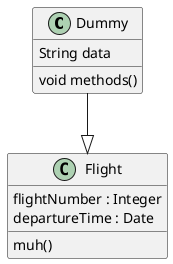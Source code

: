 @startuml Hello World
Dummy --|> Flight

class Dummy {
  String data
  void methods()
}

class Flight {
   flightNumber : Integer
   departureTime : Date
   muh()
}
@enduml
